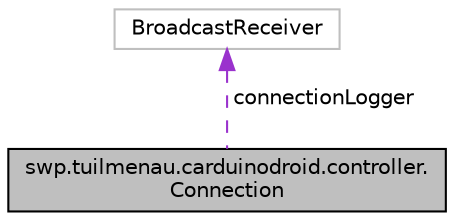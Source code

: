 digraph "swp.tuilmenau.carduinodroid.controller.Connection"
{
  edge [fontname="Helvetica",fontsize="10",labelfontname="Helvetica",labelfontsize="10"];
  node [fontname="Helvetica",fontsize="10",shape=record];
  Node1 [label="swp.tuilmenau.carduinodroid.controller.\lConnection",height=0.2,width=0.4,color="black", fillcolor="grey75", style="filled", fontcolor="black"];
  Node2 -> Node1 [dir="back",color="darkorchid3",fontsize="10",style="dashed",label=" connectionLogger" ,fontname="Helvetica"];
  Node2 [label="BroadcastReceiver",height=0.2,width=0.4,color="grey75", fillcolor="white", style="filled"];
}

